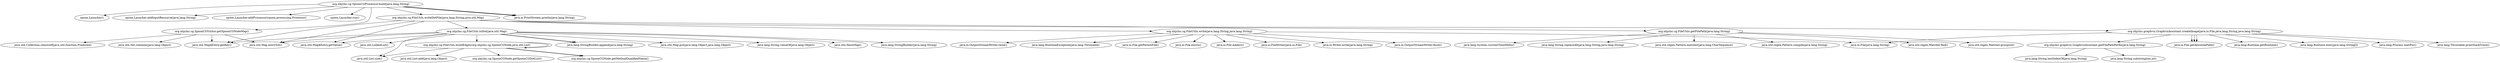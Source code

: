 digraph "org.nhjclxc.cg.SpoonCGProcessor.build(java.lang.String)" {
"org.nhjclxc.cg.SpoonCGProcessor.build(java.lang.String)" -> "spoon.Launcher()";

"org.nhjclxc.cg.SpoonCGProcessor.build(java.lang.String)" -> "spoon.Launcher.addInputResource(java.lang.String)";

"org.nhjclxc.cg.SpoonCGProcessor.build(java.lang.String)" -> "spoon.Launcher.addProcessor(spoon.processing.Processor)";

"org.nhjclxc.cg.SpoonCGProcessor.build(java.lang.String)" -> "spoon.Launcher.run()";

"org.nhjclxc.cg.SpoonCGVisitor.getSpoonCGNodeMap()" -> "java.util.Collection.removeIf(java.util.function.Predicate)";

"org.nhjclxc.cg.SpoonCGVisitor.getSpoonCGNodeMap()" -> "java.util.Map.entrySet()";

"org.nhjclxc.cg.SpoonCGVisitor.getSpoonCGNodeMap()" -> "java.util.Set.contains(java.lang.Object)";

"org.nhjclxc.cg.SpoonCGVisitor.getSpoonCGNodeMap()" -> "java.util.Map$Entry.getKey()";

"org.nhjclxc.cg.SpoonCGProcessor.build(java.lang.String)" -> "org.nhjclxc.cg.SpoonCGVisitor.getSpoonCGNodeMap()";

"org.nhjclxc.cg.FileUtils.toDot(java.util.Map)" -> "java.util.HashMap()";

"org.nhjclxc.cg.FileUtils.toDot(java.util.Map)" -> "java.util.Map.entrySet()";

"org.nhjclxc.cg.FileUtils.toDot(java.util.Map)" -> "java.util.Map$Entry.getKey()";

"org.nhjclxc.cg.FileUtils.toDot(java.util.Map)" -> "java.util.Map$Entry.getValue()";

"org.nhjclxc.cg.FileUtils.toDot(java.util.Map)" -> "java.lang.StringBuilder(java.lang.String)";

"org.nhjclxc.cg.FileUtils.toDot(java.util.Map)" -> "java.util.LinkedList()";

"org.nhjclxc.cg.FileUtils.buildEdges(org.nhjclxc.cg.SpoonCGNode,java.util.List)" -> "org.nhjclxc.cg.SpoonCGNode.getSpoonCGDotList()";

"org.nhjclxc.cg.FileUtils.buildEdges(org.nhjclxc.cg.SpoonCGNode,java.util.List)" -> "java.util.List.size()";

"org.nhjclxc.cg.FileUtils.buildEdges(org.nhjclxc.cg.SpoonCGNode,java.util.List)" -> "org.nhjclxc.cg.SpoonCGNode.getMethodQualifiedName()";

"org.nhjclxc.cg.FileUtils.buildEdges(org.nhjclxc.cg.SpoonCGNode,java.util.List)" -> "org.nhjclxc.cg.SpoonCGNode.getMethodQualifiedName()";

"org.nhjclxc.cg.FileUtils.buildEdges(org.nhjclxc.cg.SpoonCGNode,java.util.List)" -> "org.nhjclxc.cg.FileUtils.buildEdges(org.nhjclxc.cg.SpoonCGNode,java.util.List)";

"org.nhjclxc.cg.FileUtils.buildEdges(org.nhjclxc.cg.SpoonCGNode,java.util.List)" -> "java.util.List.add(java.lang.Object)";

"org.nhjclxc.cg.FileUtils.toDot(java.util.Map)" -> "org.nhjclxc.cg.FileUtils.buildEdges(org.nhjclxc.cg.SpoonCGNode,java.util.List)";

"org.nhjclxc.cg.FileUtils.toDot(java.util.Map)" -> "java.util.List.size()";

"org.nhjclxc.cg.FileUtils.toDot(java.util.Map)" -> "java.lang.StringBuilder.append(java.lang.String)";

"org.nhjclxc.cg.FileUtils.toDot(java.util.Map)" -> "java.lang.StringBuilder.append(java.lang.String)";

"org.nhjclxc.cg.FileUtils.toDot(java.util.Map)" -> "java.util.Map.put(java.lang.Object,java.lang.Object)";

"org.nhjclxc.cg.FileUtils.toDot(java.util.Map)" -> "java.lang.String.valueOf(java.lang.Object)";

"org.nhjclxc.cg.FileUtils.writeDotFile(java.lang.String,java.util.Map)" -> "org.nhjclxc.cg.FileUtils.toDot(java.util.Map)";

"org.nhjclxc.cg.FileUtils.writeDotFile(java.lang.String,java.util.Map)" -> "java.util.Map.entrySet()";

"org.nhjclxc.cg.FileUtils.writeDotFile(java.lang.String,java.util.Map)" -> "java.util.Map$Entry.getKey()";

"org.nhjclxc.cg.FileUtils.writeDotFile(java.lang.String,java.util.Map)" -> "java.util.Map$Entry.getValue()";

"org.nhjclxc.cg.FileUtils.write(java.lang.String,java.lang.String)" -> "java.io.File(java.lang.String)";

"org.nhjclxc.cg.FileUtils.write(java.lang.String,java.lang.String)" -> "java.io.File.getParentFile()";

"org.nhjclxc.cg.FileUtils.write(java.lang.String,java.lang.String)" -> "java.io.File.exists()";

"org.nhjclxc.cg.FileUtils.write(java.lang.String,java.lang.String)" -> "java.io.File.mkdirs()";

"org.nhjclxc.cg.FileUtils.write(java.lang.String,java.lang.String)" -> "java.io.FileWriter(java.io.File)";

"org.nhjclxc.cg.FileUtils.write(java.lang.String,java.lang.String)" -> "java.io.Writer.write(java.lang.String)";

"org.nhjclxc.cg.FileUtils.write(java.lang.String,java.lang.String)" -> "java.io.OutputStreamWriter.flush()";

"org.nhjclxc.cg.FileUtils.write(java.lang.String,java.lang.String)" -> "java.io.OutputStreamWriter.close()";

"org.nhjclxc.cg.FileUtils.write(java.lang.String,java.lang.String)" -> "java.lang.RuntimeException(java.lang.Throwable)";

"org.nhjclxc.cg.FileUtils.writeDotFile(java.lang.String,java.util.Map)" -> "org.nhjclxc.cg.FileUtils.write(java.lang.String,java.lang.String)";

"org.nhjclxc.cg.FileUtils.getFilePath(java.lang.String)" -> "java.util.regex.Pattern.matcher(java.lang.CharSequence)";

"org.nhjclxc.cg.FileUtils.getFilePath(java.lang.String)" -> "java.util.regex.Pattern.compile(java.lang.String)";

"org.nhjclxc.cg.FileUtils.getFilePath(java.lang.String)" -> "java.util.regex.Matcher.find()";

"org.nhjclxc.cg.FileUtils.getFilePath(java.lang.String)" -> "java.util.regex.Matcher.group(int)";

"org.nhjclxc.cg.FileUtils.getFilePath(java.lang.String)" -> "java.lang.System.currentTimeMillis()";

"org.nhjclxc.cg.FileUtils.getFilePath(java.lang.String)" -> "java.lang.String.replaceAll(java.lang.String,java.lang.String)";

"org.nhjclxc.cg.FileUtils.writeDotFile(java.lang.String,java.util.Map)" -> "org.nhjclxc.cg.FileUtils.getFilePath(java.lang.String)";

"org.nhjclxc.graphviz.GraphvizAssistant.getFilePathPerfix(java.lang.String)" -> "java.lang.String.lastIndexOf(java.lang.String)";

"org.nhjclxc.graphviz.GraphvizAssistant.getFilePathPerfix(java.lang.String)" -> "java.lang.String.substring(int,int)";

"org.nhjclxc.graphviz.GraphvizAssistant.createImage(java.io.File,java.lang.String,java.lang.String)" -> "org.nhjclxc.graphviz.GraphvizAssistant.getFilePathPerfix(java.lang.String)";

"org.nhjclxc.graphviz.GraphvizAssistant.createImage(java.io.File,java.lang.String,java.lang.String)" -> "java.io.File.getAbsolutePath()";

"org.nhjclxc.graphviz.GraphvizAssistant.createImage(java.io.File,java.lang.String,java.lang.String)" -> "java.io.File(java.lang.String)";

"org.nhjclxc.graphviz.GraphvizAssistant.createImage(java.io.File,java.lang.String,java.lang.String)" -> "java.lang.Runtime.getRuntime()";

"org.nhjclxc.graphviz.GraphvizAssistant.createImage(java.io.File,java.lang.String,java.lang.String)" -> "java.io.File.getAbsolutePath()";

"org.nhjclxc.graphviz.GraphvizAssistant.createImage(java.io.File,java.lang.String,java.lang.String)" -> "java.io.File.getAbsolutePath()";

"org.nhjclxc.graphviz.GraphvizAssistant.createImage(java.io.File,java.lang.String,java.lang.String)" -> "java.lang.Runtime.exec(java.lang.String[])";

"org.nhjclxc.graphviz.GraphvizAssistant.createImage(java.io.File,java.lang.String,java.lang.String)" -> "java.lang.Process.waitFor()";

"org.nhjclxc.graphviz.GraphvizAssistant.createImage(java.io.File,java.lang.String,java.lang.String)" -> "java.lang.Throwable.printStackTrace()";

"org.nhjclxc.cg.FileUtils.writeDotFile(java.lang.String,java.util.Map)" -> "org.nhjclxc.graphviz.GraphvizAssistant.createImage(java.io.File,java.lang.String,java.lang.String)";

"org.nhjclxc.cg.SpoonCGProcessor.build(java.lang.String)" -> "org.nhjclxc.cg.FileUtils.writeDotFile(java.lang.String,java.util.Map)";

"org.nhjclxc.cg.SpoonCGProcessor.build(java.lang.String)" -> "java.io.PrintStream.println(java.lang.String)";

"org.nhjclxc.cg.SpoonCGProcessor.build(java.lang.String)" -> "java.io.PrintStream.println(java.lang.String)";

"org.nhjclxc.cg.SpoonCGProcessor.build(java.lang.String)" -> "java.io.PrintStream.println(java.lang.String)";

}